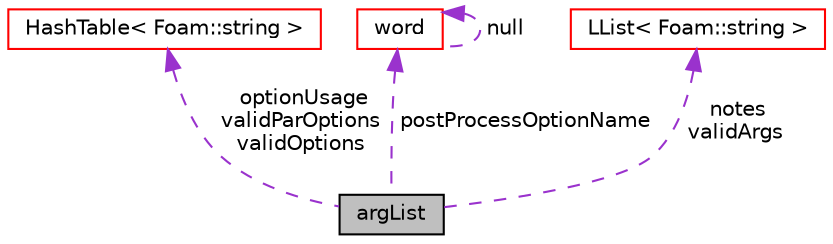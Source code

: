 digraph "argList"
{
  bgcolor="transparent";
  edge [fontname="Helvetica",fontsize="10",labelfontname="Helvetica",labelfontsize="10"];
  node [fontname="Helvetica",fontsize="10",shape=record];
  Node1 [label="argList",height=0.2,width=0.4,color="black", fillcolor="grey75", style="filled", fontcolor="black"];
  Node2 -> Node1 [dir="back",color="darkorchid3",fontsize="10",style="dashed",label=" optionUsage\nvalidParOptions\nvalidOptions" ,fontname="Helvetica"];
  Node2 [label="HashTable\< Foam::string \>",height=0.2,width=0.4,color="red",URL="$a26841.html"];
  Node5 -> Node1 [dir="back",color="darkorchid3",fontsize="10",style="dashed",label=" postProcessOptionName" ,fontname="Helvetica"];
  Node5 [label="word",height=0.2,width=0.4,color="red",URL="$a29565.html",tooltip="A class for handling words, derived from string. "];
  Node5 -> Node5 [dir="back",color="darkorchid3",fontsize="10",style="dashed",label=" null" ,fontname="Helvetica"];
  Node8 -> Node1 [dir="back",color="darkorchid3",fontsize="10",style="dashed",label=" notes\nvalidArgs" ,fontname="Helvetica"];
  Node8 [label="LList\< Foam::string \>",height=0.2,width=0.4,color="red",URL="$a26905.html"];
}
